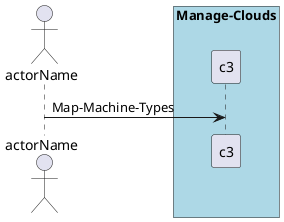 @startuml
Actor "actorName" as A

box "Manage-Clouds" #lightblue
participant "c3" as S
A -> S : Map-Machine-Types
end box

@enduml
